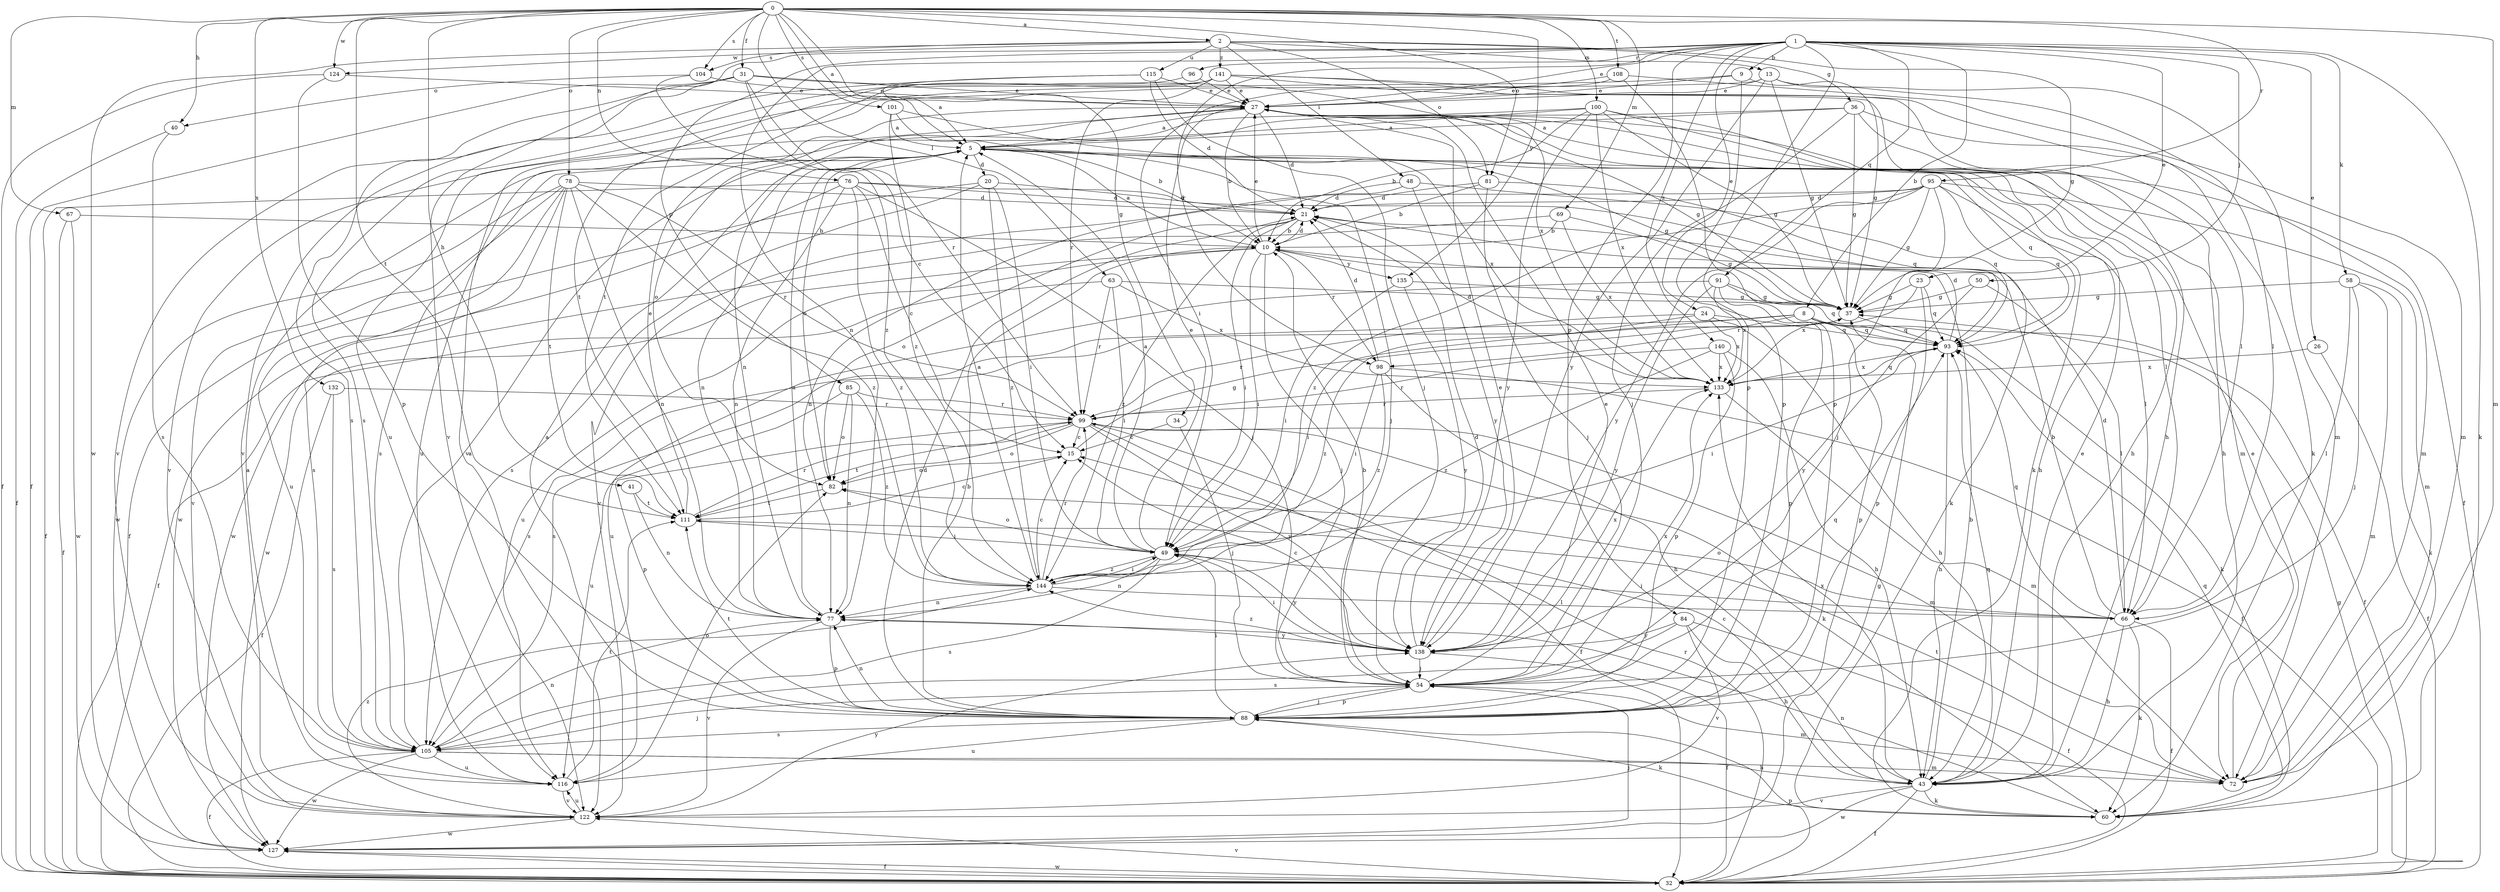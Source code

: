 strict digraph  {
0;
1;
2;
5;
8;
9;
10;
13;
15;
20;
21;
23;
24;
26;
27;
31;
32;
34;
36;
37;
40;
41;
43;
48;
49;
50;
54;
58;
60;
63;
66;
67;
69;
72;
76;
77;
78;
81;
82;
84;
85;
88;
91;
93;
95;
96;
98;
99;
100;
101;
104;
105;
108;
111;
115;
116;
122;
124;
127;
132;
133;
135;
138;
140;
141;
144;
0 -> 2  [label=a];
0 -> 5  [label=a];
0 -> 31  [label=f];
0 -> 34  [label=g];
0 -> 40  [label=h];
0 -> 41  [label=h];
0 -> 63  [label=l];
0 -> 67  [label=m];
0 -> 69  [label=m];
0 -> 72  [label=m];
0 -> 76  [label=n];
0 -> 78  [label=o];
0 -> 81  [label=o];
0 -> 95  [label=r];
0 -> 100  [label=s];
0 -> 101  [label=s];
0 -> 104  [label=s];
0 -> 108  [label=t];
0 -> 111  [label=t];
0 -> 124  [label=w];
0 -> 132  [label=x];
0 -> 135  [label=y];
1 -> 8  [label=b];
1 -> 9  [label=b];
1 -> 23  [label=e];
1 -> 24  [label=e];
1 -> 26  [label=e];
1 -> 27  [label=e];
1 -> 50  [label=j];
1 -> 58  [label=k];
1 -> 60  [label=k];
1 -> 77  [label=n];
1 -> 84  [label=p];
1 -> 85  [label=p];
1 -> 88  [label=p];
1 -> 91  [label=q];
1 -> 96  [label=r];
1 -> 98  [label=r];
1 -> 122  [label=v];
1 -> 140  [label=z];
2 -> 13  [label=c];
2 -> 36  [label=g];
2 -> 37  [label=g];
2 -> 48  [label=i];
2 -> 81  [label=o];
2 -> 104  [label=s];
2 -> 115  [label=u];
2 -> 124  [label=w];
2 -> 127  [label=w];
2 -> 141  [label=z];
5 -> 20  [label=d];
5 -> 37  [label=g];
5 -> 43  [label=h];
5 -> 54  [label=j];
5 -> 77  [label=n];
5 -> 82  [label=o];
5 -> 93  [label=q];
5 -> 105  [label=s];
5 -> 133  [label=x];
8 -> 32  [label=f];
8 -> 49  [label=i];
8 -> 60  [label=k];
8 -> 88  [label=p];
8 -> 93  [label=q];
8 -> 98  [label=r];
8 -> 105  [label=s];
9 -> 27  [label=e];
9 -> 37  [label=g];
9 -> 88  [label=p];
9 -> 116  [label=u];
10 -> 5  [label=a];
10 -> 21  [label=d];
10 -> 27  [label=e];
10 -> 49  [label=i];
10 -> 54  [label=j];
10 -> 98  [label=r];
10 -> 116  [label=u];
10 -> 127  [label=w];
10 -> 135  [label=y];
13 -> 27  [label=e];
13 -> 37  [label=g];
13 -> 66  [label=l];
13 -> 72  [label=m];
13 -> 122  [label=v];
13 -> 138  [label=y];
15 -> 37  [label=g];
15 -> 82  [label=o];
20 -> 21  [label=d];
20 -> 32  [label=f];
20 -> 49  [label=i];
20 -> 105  [label=s];
20 -> 144  [label=z];
21 -> 10  [label=b];
21 -> 49  [label=i];
21 -> 82  [label=o];
21 -> 144  [label=z];
23 -> 37  [label=g];
23 -> 88  [label=p];
23 -> 93  [label=q];
23 -> 133  [label=x];
24 -> 43  [label=h];
24 -> 93  [label=q];
24 -> 99  [label=r];
24 -> 133  [label=x];
24 -> 144  [label=z];
26 -> 32  [label=f];
26 -> 133  [label=x];
27 -> 5  [label=a];
27 -> 10  [label=b];
27 -> 21  [label=d];
27 -> 32  [label=f];
27 -> 37  [label=g];
27 -> 66  [label=l];
27 -> 77  [label=n];
27 -> 82  [label=o];
31 -> 15  [label=c];
31 -> 27  [label=e];
31 -> 32  [label=f];
31 -> 99  [label=r];
31 -> 105  [label=s];
31 -> 122  [label=v];
31 -> 133  [label=x];
32 -> 37  [label=g];
32 -> 88  [label=p];
32 -> 99  [label=r];
32 -> 122  [label=v];
32 -> 127  [label=w];
34 -> 15  [label=c];
34 -> 54  [label=j];
36 -> 5  [label=a];
36 -> 37  [label=g];
36 -> 43  [label=h];
36 -> 54  [label=j];
36 -> 72  [label=m];
36 -> 116  [label=u];
37 -> 93  [label=q];
37 -> 105  [label=s];
40 -> 32  [label=f];
40 -> 105  [label=s];
41 -> 77  [label=n];
41 -> 111  [label=t];
43 -> 10  [label=b];
43 -> 15  [label=c];
43 -> 27  [label=e];
43 -> 32  [label=f];
43 -> 60  [label=k];
43 -> 93  [label=q];
43 -> 122  [label=v];
43 -> 127  [label=w];
43 -> 133  [label=x];
48 -> 21  [label=d];
48 -> 77  [label=n];
48 -> 93  [label=q];
48 -> 138  [label=y];
49 -> 5  [label=a];
49 -> 27  [label=e];
49 -> 77  [label=n];
49 -> 82  [label=o];
49 -> 105  [label=s];
49 -> 138  [label=y];
49 -> 144  [label=z];
50 -> 37  [label=g];
50 -> 66  [label=l];
50 -> 138  [label=y];
54 -> 10  [label=b];
54 -> 27  [label=e];
54 -> 72  [label=m];
54 -> 88  [label=p];
54 -> 93  [label=q];
54 -> 133  [label=x];
58 -> 37  [label=g];
58 -> 54  [label=j];
58 -> 60  [label=k];
58 -> 66  [label=l];
58 -> 72  [label=m];
60 -> 77  [label=n];
60 -> 93  [label=q];
63 -> 32  [label=f];
63 -> 37  [label=g];
63 -> 49  [label=i];
63 -> 99  [label=r];
63 -> 133  [label=x];
66 -> 10  [label=b];
66 -> 21  [label=d];
66 -> 32  [label=f];
66 -> 43  [label=h];
66 -> 49  [label=i];
66 -> 60  [label=k];
66 -> 82  [label=o];
66 -> 93  [label=q];
67 -> 10  [label=b];
67 -> 32  [label=f];
67 -> 127  [label=w];
69 -> 10  [label=b];
69 -> 37  [label=g];
69 -> 127  [label=w];
69 -> 133  [label=x];
72 -> 27  [label=e];
72 -> 111  [label=t];
76 -> 15  [label=c];
76 -> 21  [label=d];
76 -> 32  [label=f];
76 -> 54  [label=j];
76 -> 60  [label=k];
76 -> 77  [label=n];
76 -> 127  [label=w];
76 -> 144  [label=z];
77 -> 5  [label=a];
77 -> 88  [label=p];
77 -> 122  [label=v];
77 -> 138  [label=y];
78 -> 21  [label=d];
78 -> 77  [label=n];
78 -> 99  [label=r];
78 -> 105  [label=s];
78 -> 111  [label=t];
78 -> 116  [label=u];
78 -> 122  [label=v];
78 -> 127  [label=w];
78 -> 144  [label=z];
81 -> 10  [label=b];
81 -> 21  [label=d];
81 -> 54  [label=j];
81 -> 93  [label=q];
82 -> 111  [label=t];
84 -> 32  [label=f];
84 -> 43  [label=h];
84 -> 105  [label=s];
84 -> 122  [label=v];
84 -> 138  [label=y];
85 -> 77  [label=n];
85 -> 82  [label=o];
85 -> 99  [label=r];
85 -> 116  [label=u];
85 -> 144  [label=z];
88 -> 5  [label=a];
88 -> 10  [label=b];
88 -> 21  [label=d];
88 -> 49  [label=i];
88 -> 54  [label=j];
88 -> 60  [label=k];
88 -> 77  [label=n];
88 -> 105  [label=s];
88 -> 111  [label=t];
88 -> 116  [label=u];
91 -> 37  [label=g];
91 -> 88  [label=p];
91 -> 93  [label=q];
91 -> 116  [label=u];
91 -> 133  [label=x];
91 -> 138  [label=y];
93 -> 21  [label=d];
93 -> 43  [label=h];
93 -> 49  [label=i];
93 -> 133  [label=x];
95 -> 21  [label=d];
95 -> 37  [label=g];
95 -> 54  [label=j];
95 -> 66  [label=l];
95 -> 72  [label=m];
95 -> 93  [label=q];
95 -> 122  [label=v];
95 -> 138  [label=y];
95 -> 144  [label=z];
96 -> 27  [label=e];
96 -> 111  [label=t];
98 -> 21  [label=d];
98 -> 32  [label=f];
98 -> 43  [label=h];
98 -> 49  [label=i];
98 -> 144  [label=z];
99 -> 15  [label=c];
99 -> 32  [label=f];
99 -> 60  [label=k];
99 -> 72  [label=m];
99 -> 82  [label=o];
99 -> 88  [label=p];
99 -> 111  [label=t];
99 -> 138  [label=y];
100 -> 5  [label=a];
100 -> 10  [label=b];
100 -> 37  [label=g];
100 -> 43  [label=h];
100 -> 72  [label=m];
100 -> 122  [label=v];
100 -> 133  [label=x];
100 -> 138  [label=y];
101 -> 5  [label=a];
101 -> 10  [label=b];
101 -> 60  [label=k];
101 -> 144  [label=z];
104 -> 27  [label=e];
104 -> 144  [label=z];
104 -> 40  [label=o];
105 -> 5  [label=a];
105 -> 32  [label=f];
105 -> 43  [label=h];
105 -> 54  [label=j];
105 -> 72  [label=m];
105 -> 77  [label=n];
105 -> 116  [label=u];
105 -> 127  [label=w];
108 -> 27  [label=e];
108 -> 49  [label=i];
108 -> 72  [label=m];
108 -> 88  [label=p];
111 -> 15  [label=c];
111 -> 27  [label=e];
111 -> 49  [label=i];
111 -> 99  [label=r];
115 -> 5  [label=a];
115 -> 21  [label=d];
115 -> 27  [label=e];
115 -> 54  [label=j];
115 -> 122  [label=v];
116 -> 5  [label=a];
116 -> 82  [label=o];
116 -> 111  [label=t];
116 -> 122  [label=v];
122 -> 116  [label=u];
122 -> 127  [label=w];
122 -> 138  [label=y];
122 -> 144  [label=z];
124 -> 27  [label=e];
124 -> 32  [label=f];
124 -> 88  [label=p];
127 -> 32  [label=f];
127 -> 37  [label=g];
127 -> 54  [label=j];
132 -> 32  [label=f];
132 -> 99  [label=r];
132 -> 105  [label=s];
133 -> 21  [label=d];
133 -> 72  [label=m];
133 -> 93  [label=q];
133 -> 99  [label=r];
135 -> 37  [label=g];
135 -> 49  [label=i];
135 -> 138  [label=y];
138 -> 15  [label=c];
138 -> 21  [label=d];
138 -> 27  [label=e];
138 -> 32  [label=f];
138 -> 49  [label=i];
138 -> 54  [label=j];
138 -> 133  [label=x];
138 -> 144  [label=z];
140 -> 43  [label=h];
140 -> 88  [label=p];
140 -> 99  [label=r];
140 -> 133  [label=x];
140 -> 144  [label=z];
141 -> 27  [label=e];
141 -> 43  [label=h];
141 -> 60  [label=k];
141 -> 66  [label=l];
141 -> 99  [label=r];
141 -> 105  [label=s];
141 -> 111  [label=t];
144 -> 5  [label=a];
144 -> 15  [label=c];
144 -> 49  [label=i];
144 -> 66  [label=l];
144 -> 77  [label=n];
144 -> 99  [label=r];
}
